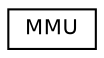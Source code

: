digraph "Graphical Class Hierarchy"
{
  edge [fontname="Helvetica",fontsize="10",labelfontname="Helvetica",labelfontsize="10"];
  node [fontname="Helvetica",fontsize="10",shape=record];
  rankdir="LR";
  Node0 [label="MMU",height=0.2,width=0.4,color="black", fillcolor="white", style="filled",URL="$class_m_m_u.html"];
}
